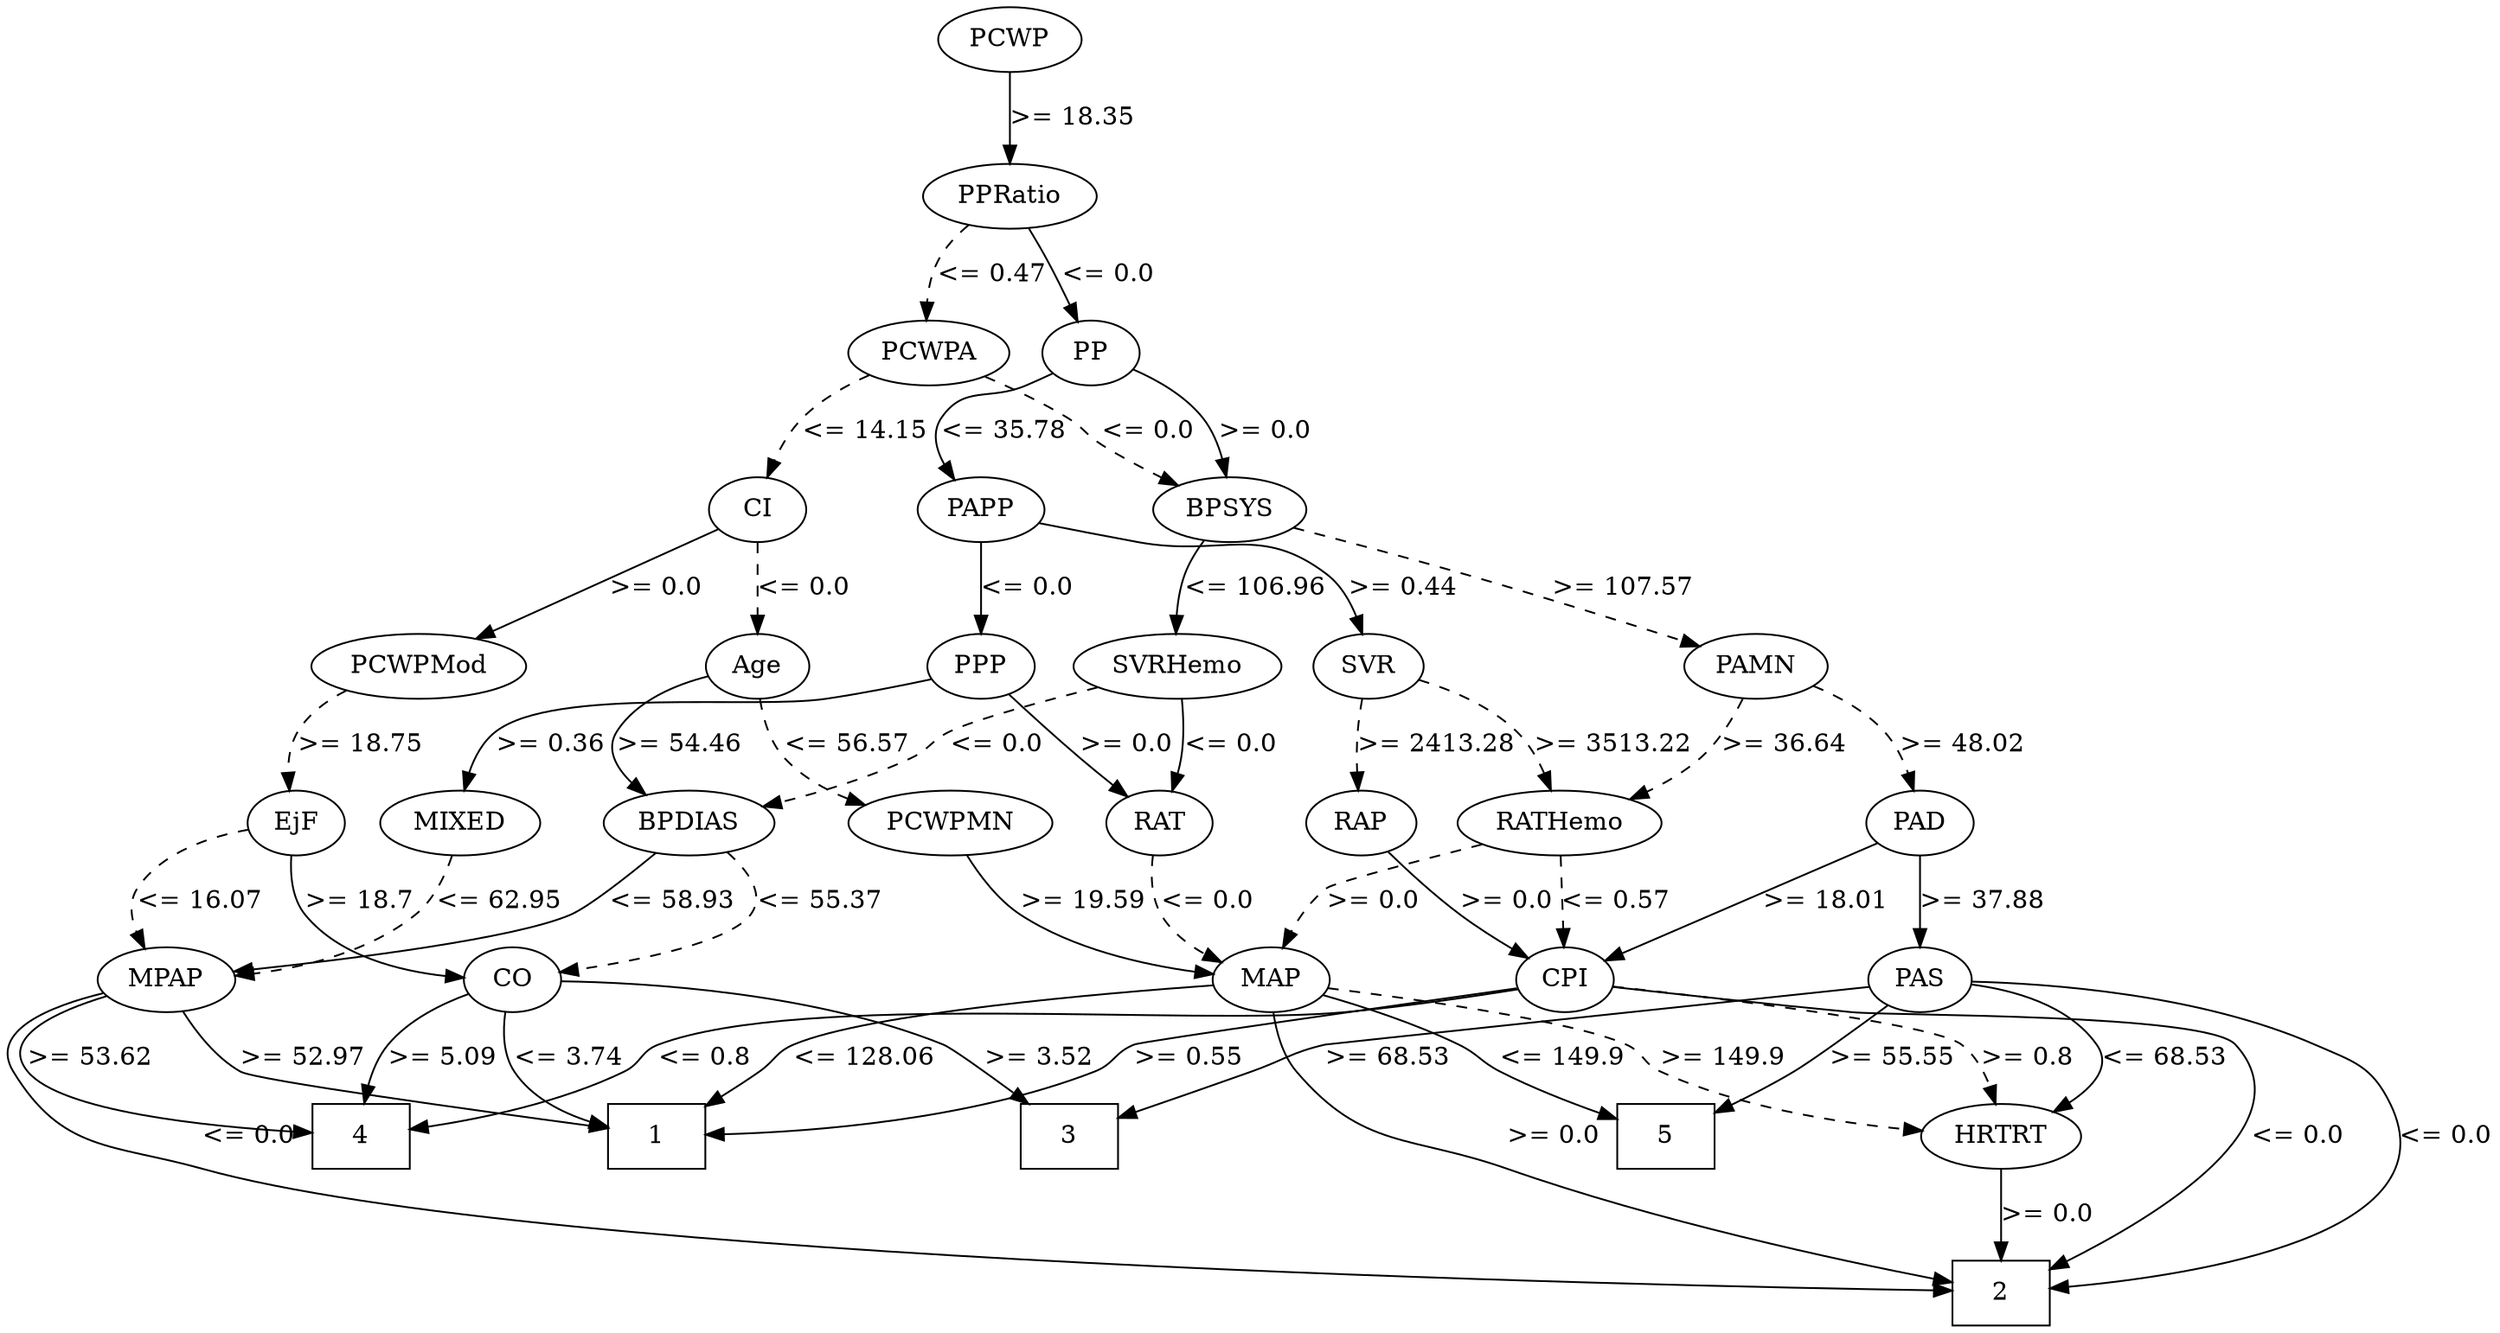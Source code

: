 strict digraph G {
	graph [bb="0,0,1043.7,732"];
	node [label="\N"];
	1	[height=0.5,
		pos="476.69,105",
		shape=box,
		width=0.75];
	2	[height=0.5,
		pos="371.69,18",
		shape=box,
		width=0.75];
	3	[height=0.5,
		pos="703.69,105",
		shape=box,
		width=0.75];
	4	[height=0.5,
		pos="844.69,105",
		shape=box,
		width=0.75];
	5	[height=0.5,
		pos="308.69,105",
		shape=box,
		width=0.75];
	RAP	[height=0.5,
		pos="327.69,279",
		width=0.77778];
	CPI	[height=0.5,
		pos="371.69,192",
		width=0.75];
	RAP -> CPI	[label=">= 0.0",
		lp="348.69,235.5",
		op=">=",
		param=0.0,
		pos="e,351.68,204.4 325.04,260.95 324.26,250.87 324.7,238.13 329.69,228 332.91,221.48 337.96,215.73 343.46,210.87",
		style=solid];
	CPI -> 1	[label=">= 0.55",
		lp="490.19,148.5",
		op=">=",
		param=0.55,
		pos="e,473.79,123.18 397.36,186.3 416.29,181.6 441.47,172.6 457.69,156 463.88,149.67 468.09,141.13 470.94,132.9",
		style=solid];
	CPI -> 2	[label="<= 0.0",
		lp="390.69,105",
		op="<=",
		param=0.0,
		pos="e,371.69,36.052 371.69,173.88 371.69,144 371.69,82.113 371.69,46.274",
		style=solid];
	CPI -> 4	[label="<= 0.8",
		lp="588.69,148.5",
		op="<=",
		param=0.8,
		pos="e,817.56,110.81 396.92,185.23 425.9,178.52 474.86,166.96 516.69,156 540.37,149.79 545.66,145.64 569.69,141 644.3,126.6 664.39,133.08 \
739.69,123 762.29,119.98 787.52,115.91 807.58,112.52",
		style=solid];
	HRTRT	[height=0.5,
		pos="223.69,105",
		width=1.1013];
	CPI -> HRTRT	[label=">= 0.8",
		lp="263.69,148.5",
		op=">=",
		param=0.8,
		pos="e,226.87,123.09 344.68,190.24 316.53,188.07 272.69,180.61 244.69,156 237.78,149.92 233.09,141.2 229.92,132.73",
		style=dashed];
	PAS	[height=0.5,
		pos="539.69,192",
		width=0.75];
	PAS -> 2	[label="<= 0.0",
		lp="550.69,105",
		op="<=",
		param=0.0,
		pos="e,398.81,24.78 539.52,173.93 538.42,151.56 533.42,112.22 512.69,87 486.23,54.787 440.85,36.763 408.73,27.49",
		style=solid];
	PAS -> 3	[label=">= 68.53",
		lp="660.69,148.5",
		op=">=",
		param=68.53,
		pos="e,676.46,118.96 561.48,181.28 575.95,174.61 595.25,165.31 611.69,156 622.31,149.99 624.13,147.1 634.69,141 645.13,134.97 656.73,\
128.87 667.39,123.49",
		style=solid];
	PAS -> 5	[label=">= 55.55",
		lp="427.69,148.5",
		op=">=",
		param=55.55,
		pos="e,335.92,122.94 513.93,186.43 485.76,180.98 439.59,170.73 401.69,156 382.23,148.43 361.68,137.7 344.86,128.12",
		style=solid];
	PAS -> HRTRT	[label="<= 68.53",
		lp="340.69,148.5",
		op="<=",
		param=68.53,
		pos="e,246.73,119.86 513.55,187.45 458.31,179.89 333.26,162.33 314.69,156 302.75,151.93 276.65,137.36 255.46,124.99",
		style=solid];
	HRTRT -> 2	[label=">= 0.0",
		lp="325.69,61.5",
		op=">=",
		param=0.0,
		pos="e,344.46,34.643 247.47,90.343 271.26,76.683 308.15,55.494 335.56,39.753",
		style=solid];
	PAD	[height=0.5,
		pos="539.69,279",
		width=0.79437];
	PAD -> CPI	[label=">= 18.01",
		lp="498.69,235.5",
		op=">=",
		param=18.01,
		pos="e,392.87,203.32 518.18,266.77 498.56,256.56 468.75,241.13 442.69,228 429.39,221.3 414.63,213.99 402.03,207.8",
		style=solid];
	PAD -> PAS	[label=">= 37.88",
		lp="565.69,235.5",
		op=">=",
		param=37.88,
		pos="e,539.69,210.18 539.69,260.8 539.69,249.16 539.69,233.55 539.69,220.24",
		style=solid];
	PAMN	[height=0.5,
		pos="558.69,366",
		width=1.0139];
	PAMN -> PAD	[label=">= 48.02",
		lp="576.69,322.5",
		op=">=",
		param=48.02,
		pos="e,543.47,296.89 554.85,347.8 552.23,336.09 548.71,320.34 545.72,306.97",
		style=dashed];
	RATHemo	[height=0.5,
		pos="226.69,279",
		width=1.375];
	PAMN -> RATHemo	[label=">= 36.64",
		lp="438.69,322.5",
		op=">=",
		param=36.64,
		pos="e,264.83,290.57 531.22,353.95 525.18,351.78 518.77,349.66 512.69,348 469.12,336.13 455.55,344.24 412.69,330 398.55,325.3 396.8,319.81 \
382.69,315 343.26,301.56 331.29,306.35 290.69,297 285.44,295.79 279.97,294.45 274.53,293.08",
		style=dashed];
	RATHemo -> CPI	[label="<= 0.57",
		lp="299.19,235.5",
		op="<=",
		param=0.57,
		pos="e,346.53,199.06 240.08,261.27 249.4,250.55 262.63,237 276.69,228 295.14,216.2 318.14,207.59 336.88,201.87",
		style=dashed];
	MAP	[height=0.5,
		pos="126.69,192",
		width=0.84854];
	RATHemo -> MAP	[label=">= 0.0",
		lp="204.69,235.5",
		op=">=",
		param=0.0,
		pos="e,143.91,207.24 208.48,262.16 197.08,252.29 182.08,239.35 168.69,228 163.25,223.38 157.37,218.45 151.79,213.8",
		style=dashed];
	PCWP	[height=0.5,
		pos="521.69,714",
		width=0.97491];
	PPRatio	[height=0.5,
		pos="521.69,627",
		width=1.1013];
	PCWP -> PPRatio	[label=">= 18.35",
		lp="547.69,670.5",
		op=">=",
		param=18.35,
		pos="e,521.69,645.18 521.69,695.8 521.69,684.16 521.69,668.55 521.69,655.24",
		style=solid];
	PCWPA	[height=0.5,
		pos="565.69,540",
		width=1.1555];
	PPRatio -> PCWPA	[label="<= 0.47",
		lp="569.19,583.5",
		op="<=",
		param=0.47,
		pos="e,557.02,557.76 530.39,609.21 536.65,597.1 545.23,580.53 552.36,566.76",
		style=dashed];
	PP	[height=0.5,
		pos="478.69,540",
		width=0.75];
	PPRatio -> PP	[label="<= 0.0",
		lp="517.69,583.5",
		op="<=",
		param=0.0,
		pos="e,484.54,558.04 509.99,609.68 506.13,603.93 501.99,597.32 498.69,591 494.8,583.54 491.17,575.15 488.11,567.4",
		style=solid];
	PCWPMod	[height=0.5,
		pos="830.69,366",
		width=1.4444];
	EjF	[height=0.5,
		pos="844.69,279",
		width=0.75];
	PCWPMod -> EjF	[label=">= 18.75",
		lp="863.69,322.5",
		op=">=",
		param=18.75,
		pos="e,841.86,297.18 833.53,347.8 835.44,336.16 838.02,320.55 840.21,307.24",
		style=dashed];
	CO	[height=0.5,
		pos="776.69,192",
		width=0.75];
	EjF -> CO	[label=">= 18.7",
		lp="853.19,235.5",
		op=">=",
		param=18.7,
		pos="e,796.45,204.75 839.66,261.09 836.05,250.82 830.44,237.83 822.69,228 817.63,221.57 811.12,215.69 804.6,210.65",
		style=solid];
	MPAP	[height=0.5,
		pos="912.69,192",
		width=0.97491];
	EjF -> MPAP	[label="<= 16.07",
		lp="915.69,235.5",
		op="<=",
		param=16.07,
		pos="e,903.08,209.34 860.03,263.98 866.42,257.82 873.72,250.32 879.69,243 886.07,235.19 892.35,226.12 897.69,217.87",
		style=dashed];
	CI	[height=0.5,
		pos="707.69,453",
		width=0.75];
	PCWPA -> CI	[label="<= 14.15",
		lp="670.69,496.5",
		op="<=",
		param=14.15,
		pos="e,688.32,465.6 589.14,524.96 613.95,510.12 653.08,486.69 679.54,470.85",
		style=dashed];
	BPSYS	[height=0.5,
		pos="522.69,453",
		width=1.0471];
	PCWPA -> BPSYS	[label="<= 0.0",
		lp="566.69,496.5",
		op="<=",
		param=0.0,
		pos="e,531.17,470.76 557.2,522.21 551.07,510.1 542.69,493.53 535.72,479.76",
		style=dashed];
	CI -> PCWPMod	[label=">= 0.0",
		lp="794.69,409.5",
		op=">=",
		param=0.0,
		pos="e,808.29,382.48 725.84,439.46 745.28,426.03 776.47,404.47 799.78,388.36",
		style=solid];
	Age	[height=0.5,
		pos="707.69,366",
		width=0.75];
	CI -> Age	[label="<= 0.0",
		lp="726.69,409.5",
		op="<=",
		param=0.0,
		pos="e,707.69,384.18 707.69,434.8 707.69,423.16 707.69,407.55 707.69,394.24",
		style=dashed];
	BPSYS -> PAMN	[label=">= 107.57",
		lp="572.69,409.5",
		op=">=",
		param=107.57,
		pos="e,551.6,383.76 529.81,435.21 534.88,423.22 541.82,406.85 547.62,393.16",
		style=dashed];
	SVRHemo	[height=0.5,
		pos="453.69,366",
		width=1.3902];
	BPSYS -> SVRHemo	[label="<= 106.96",
		lp="505.69,409.5",
		op="<=",
		param=106.96,
		pos="e,459.1,383.9 500.2,438.25 492.04,432.45 483.22,425.14 476.69,417 471.09,410 466.5,401.42 462.94,393.35",
		style=solid];
	PCWPMN	[height=0.5,
		pos="433.69,279",
		width=1.3902];
	PCWPMN -> MAP	[label=">= 19.59",
		lp="412.69,235.5",
		op=">=",
		param=19.59,
		pos="e,157.36,192.46 412.54,262.45 404.42,256.42 395.09,249.44 386.69,243 378.16,236.45 377.58,232.25 367.69,228 301.66,199.59 217.03,\
193.48 167.64,192.58",
		style=solid];
	MAP -> 1	[label="<= 128.06",
		lp="201.69,148.5",
		op="<=",
		param=128.06,
		pos="e,449.65,114.5 136.62,174.91 144.76,163.3 157.41,148.4 172.69,141 221.03,117.6 360.75,132.04 413.69,123 422.28,121.53 431.4,119.41 \
439.94,117.17",
		style=solid];
	MAP -> 2	[label=">= 0.0",
		lp="108.69,105",
		op=">=",
		param=0.0,
		pos="e,344.49,23.682 96.184,189.55 52.932,186.27 -18.527,175.59 4.6937,141 42.462,84.743 248.8,41.36 334.43,25.519",
		style=solid];
	MAP -> 5	[label="<= 149.9",
		lp="114.69,148.5",
		op="<=",
		param=149.9,
		pos="e,281.55,120 106.61,178.4 92.443,168 77.78,153.03 88.694,141 114.57,112.47 218.84,131.22 271.7,122.2",
		style=solid];
	MAP -> HRTRT	[label=">= 149.9",
		lp="39.694,148.5",
		op=">=",
		param=149.9,
		pos="e,183.93,106.74 96.474,188.23 55.107,183.28 -11.335,170.55 13.694,141 33.823,117.24 118.44,109.59 173.93,107.14",
		style=dashed];
	CO -> 1	[label="<= 3.74",
		lp="728.19,148.5",
		op="<=",
		param=3.74,
		pos="e,504.11,118.63 754.62,181.57 740.27,175.1 721.38,165.9 705.69,156 696.6,150.26 696.66,145.06 686.69,141 616.75,112.48 590.89,141.66 \
517.69,123 516.43,122.68 515.16,122.33 513.88,121.95",
		style=solid];
	CO -> 3	[label=">= 3.52",
		lp="785.19,148.5",
		op=">=",
		param=3.52,
		pos="e,730.85,120.62 771.83,173.96 768.28,163.63 762.68,150.64 754.69,141 750.27,135.67 744.84,130.8 739.19,126.5",
		style=solid];
	CO -> 4	[label=">= 5.09",
		lp="853.19,148.5",
		op=">=",
		param=5.09,
		pos="e,839.5,123.38 796.45,179.25 805.37,173.19 815.49,165.14 822.69,156 828.12,149.12 832.49,140.69 835.87,132.72",
		style=solid];
	Age -> PCWPMN	[label="<= 56.57",
		lp="713.69,322.5",
		op="<=",
		param=56.57,
		pos="e,472.33,290.65 700.52,348.14 694.74,336.78 685.47,322.53 672.69,315 639.77,295.6 539.32,303.65 501.69,297 495.4,295.89 488.83,294.52 \
482.36,293.04",
		style=dashed];
	BPDIAS	[height=0.5,
		pos="750.69,279",
		width=1.1735];
	Age -> BPDIAS	[label=">= 54.46",
		lp="777.69,322.5",
		op=">=",
		param=54.46,
		pos="e,752.85,297.04 727.1,353.04 734.92,347.14 743.14,339.28 747.69,330 751.12,323.02 752.51,314.82 752.88,307.1",
		style=solid];
	SVRHemo -> BPDIAS	[label="<= 0.0",
		lp="649.69,322.5",
		op="<=",
		param=0.0,
		pos="e,715.41,289.14 490.69,353.78 497.96,351.74 505.54,349.71 512.69,348 554.06,338.1 567.1,345.54 606.69,330 618.4,325.41 619.21,320.14 \
630.69,315 644.25,308.93 677.61,299.34 705.72,291.74",
		style=dashed];
	RAT	[height=0.5,
		pos="126.69,279",
		width=0.76389];
	SVRHemo -> RAT	[label="<= 0.0",
		lp="282.69,322.5",
		op="<=",
		param=0.0,
		pos="e,149,290.02 417.08,353.56 409.71,351.52 401.99,349.54 394.69,348 337.2,335.83 317.77,353.02 263.69,330 253.79,325.79 254.39,319.67 \
244.69,315 213.03,299.75 201.15,307.77 167.69,297 164.71,296.04 161.64,294.95 158.58,293.81",
		style=solid];
	BPDIAS -> CO	[label="<= 55.37",
		lp="646.69,235.5",
		op="<=",
		param=55.37,
		pos="e,750.07,195.05 715.44,268.78 677.19,258.74 621.44,243.97 620.69,243 616.64,237.71 616.53,233.2 620.69,228 635.37,209.67 698.76,\
200.28 740.09,196.02",
		style=dashed];
	BPDIAS -> MPAP	[label="<= 58.93",
		lp="792.69,235.5",
		op="<=",
		param=58.93,
		pos="e,880.26,199.03 751.96,260.9 753.66,250.02 757.61,236.43 766.69,228 774.38,220.87 830.05,208.88 870.38,200.95",
		style=solid];
	RAT -> MAP	[label="<= 0.0",
		lp="145.69,235.5",
		op="<=",
		param=0.0,
		pos="e,126.69,210.18 126.69,260.8 126.69,249.16 126.69,233.55 126.69,220.24",
		style=dashed];
	MIXED	[height=0.5,
		pos="634.69,279",
		width=1.125];
	MIXED -> MPAP	[label="<= 62.95",
		lp="726.69,235.5",
		op="<=",
		param=62.95,
		pos="e,879.83,198.66 650.61,262.33 663.16,250.94 681.66,236.13 700.69,228 747.05,208.19 762.95,218.22 812.69,210 831.43,206.9 852.12,\
203.4 869.8,200.38",
		style=dashed];
	MPAP -> 1	[label=">= 52.97",
		lp="920.69,148.5",
		op=">=",
		param=52.97,
		pos="e,504.06,118.85 906.3,173.95 901.02,162.49 892.34,148.22 879.69,141 844.72,121.04 556.98,131.84 517.69,123 516.43,122.71 515.15,\
122.39 513.86,122.04",
		style=solid];
	MPAP -> 2	[label="<= 0.0",
		lp="1024.7,105",
		op="<=",
		param=0.0,
		pos="e,398.94,19.31 947,188.19 987.15,183.47 1045.7,171.28 1024.7,141 953.69,38.542 536.98,22.128 409.04,19.5",
		style=solid];
	MPAP -> 4	[label=">= 53.62",
		lp="994.69,148.5",
		op=">=",
		param=53.62,
		pos="e,871.73,105.2 939.04,179.8 957.47,170.34 976.94,155.96 965.69,141 946.53,115.5 909.92,107.7 881.97,105.7",
		style=solid];
	PP -> BPSYS	[label=">= 0.0",
		lp="518.69,496.5",
		op=">=",
		param=0.0,
		pos="e,511.05,470.35 484.77,522.44 488.61,512.53 493.94,499.8 499.69,489 501.47,485.66 503.48,482.23 505.55,478.89",
		style=solid];
	PAPP	[height=0.5,
		pos="358.69,453",
		width=0.88889];
	PP -> PAPP	[label="<= 35.78",
		lp="452.69,496.5",
		op="<=",
		param=35.78,
		pos="e,377.98,467.66 460.73,526.27 441.02,512.31 409.14,489.73 386.26,473.53",
		style=solid];
	PPP	[height=0.5,
		pos="358.69,366",
		width=0.75];
	PAPP -> PPP	[label="<= 0.0",
		lp="377.69,409.5",
		op="<=",
		param=0.0,
		pos="e,358.69,384.18 358.69,434.8 358.69,423.16 358.69,407.55 358.69,394.24",
		style=solid];
	SVR	[height=0.5,
		pos="285.69,366",
		width=0.77778];
	PAPP -> SVR	[label=">= 0.44",
		lp="332.19,409.5",
		op=">=",
		param=0.44,
		pos="e,291.37,383.98 336.78,439.74 327.55,433.78 317.23,425.96 309.69,417 303.88,410.08 299.1,401.52 295.38,393.44",
		style=solid];
	PPP -> RAT	[label=">= 0.0",
		lp="153.69,322.5",
		op=">=",
		param=0.0,
		pos="e,124.57,297.27 338.22,353.85 333.26,351.57 327.89,349.43 322.69,348 282.23,336.87 165.29,358.72 134.69,330 128.56,324.25 125.9,\
315.81 124.96,307.51",
		style=solid];
	PPP -> MIXED	[label=">= 0.36",
		lp="522.19,322.5",
		op=">=",
		param=0.36,
		pos="e,602.54,289.98 379.33,354.38 384.28,352.08 389.61,349.8 394.69,348 426.61,336.72 436.84,341.44 468.69,330 483.1,324.83 485.26,320.09 \
499.69,315 533.25,303.18 543.3,306.09 577.69,297 582.62,295.7 587.77,294.27 592.87,292.8",
		style=solid];
	SVR -> RAP	[label=">= 2413.28",
		lp="346.19,322.5",
		op=">=",
		param=2413.28,
		pos="e,320.79,296.87 295.41,348.81 298.8,342.96 302.54,336.25 305.69,330 309.54,322.38 313.39,313.94 316.78,306.19",
		style=dashed];
	SVR -> RATHemo	[label=">= 3513.22",
		lp="212.19,322.5",
		op=">=",
		param=3513.22,
		pos="e,199.14,294 257.43,364.32 232.44,362.04 197.29,354.34 179.69,330 171.98,319.33 179.68,308.56 190.93,299.76",
		style=dashed];
}
